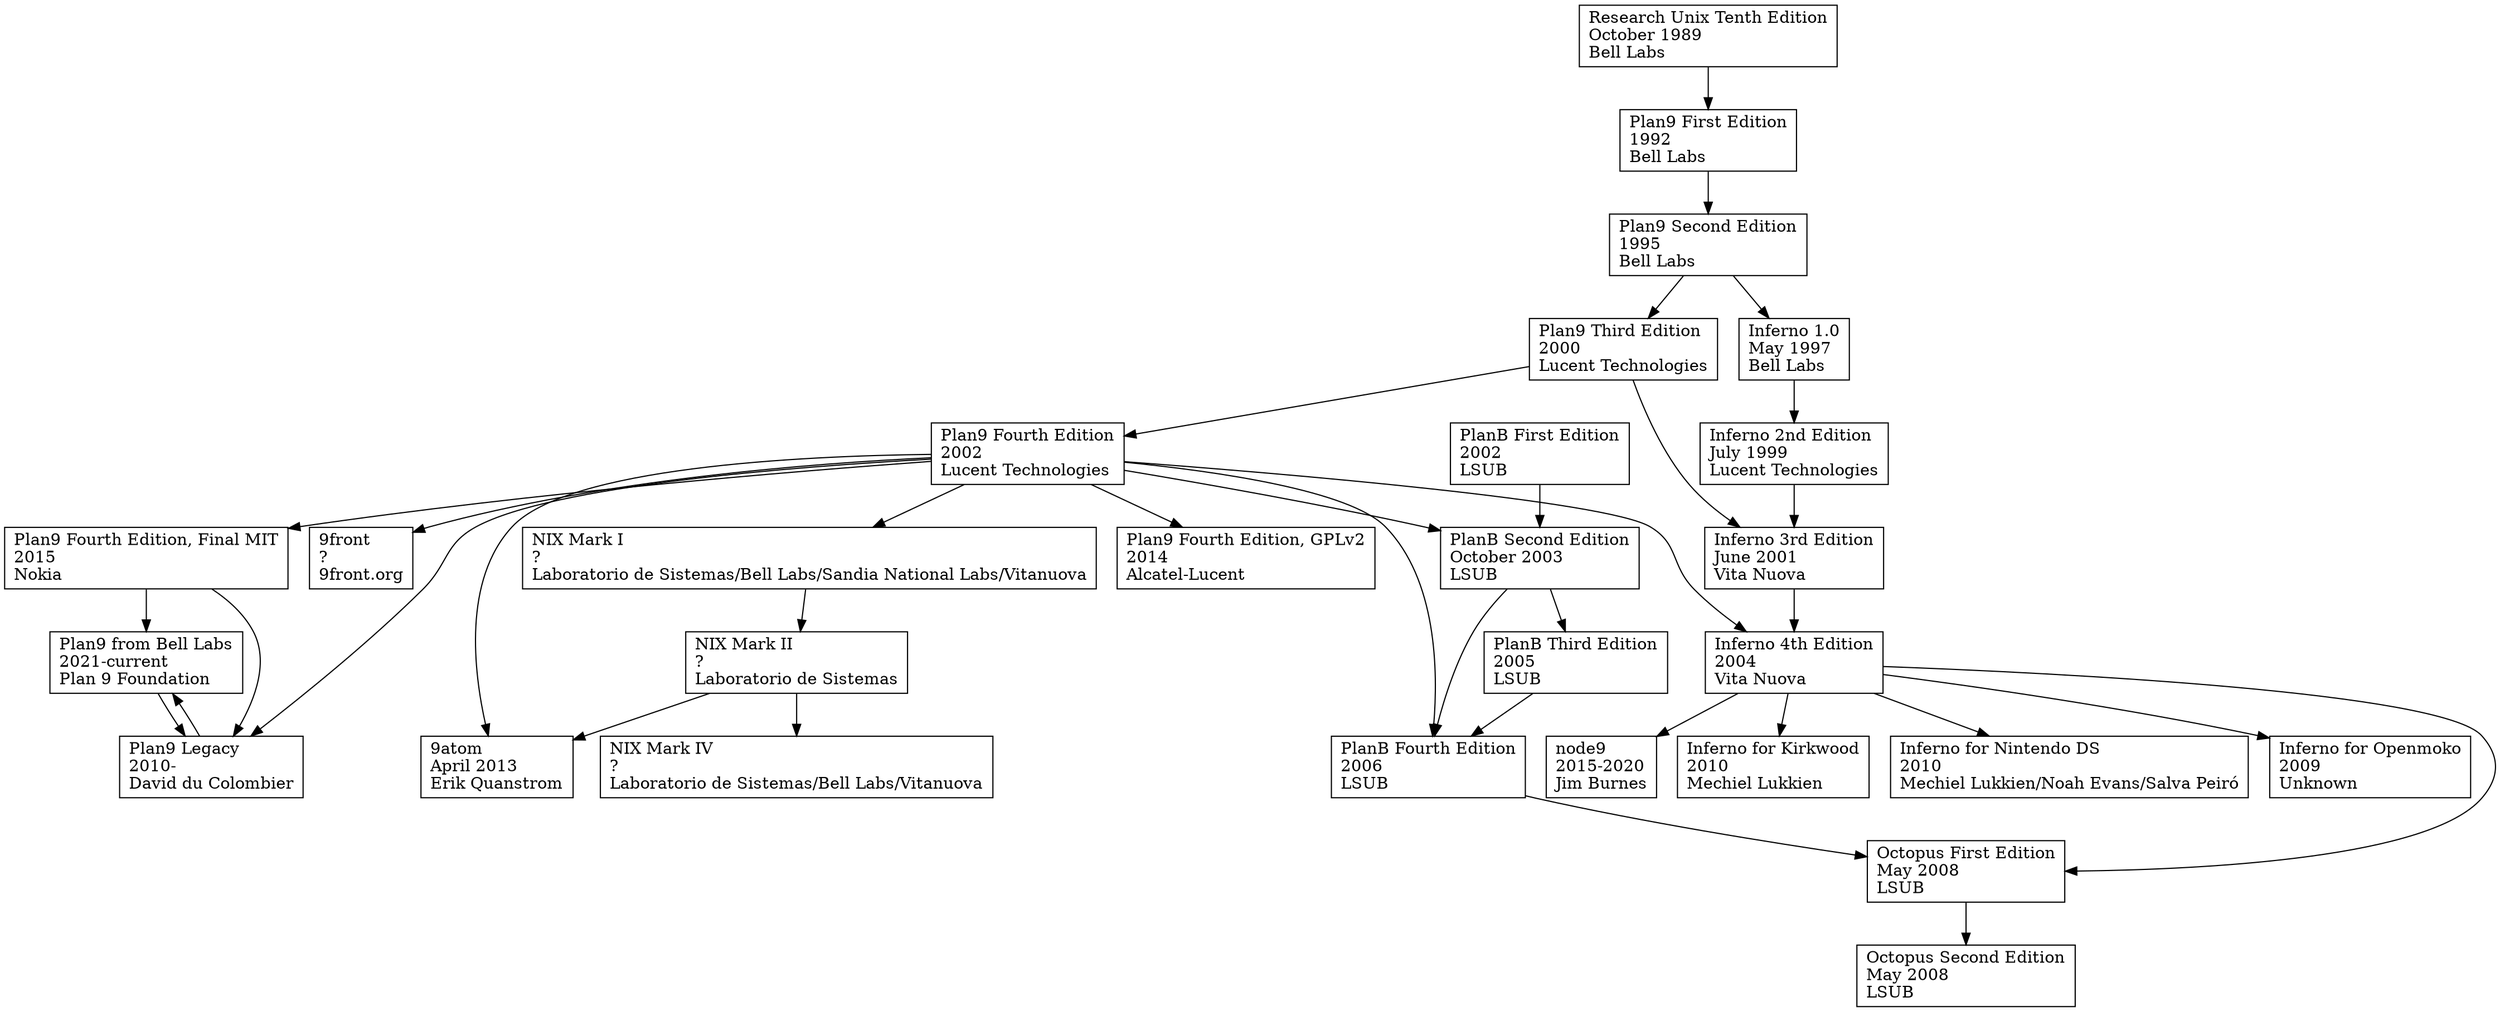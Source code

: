 digraph D {

        node [shape=record];

        // --------------------
        // Research Unix

        // unix7ed [label="Research Unix Seventh Edition\lJanuary 1979\lBell Labs\l"]
        // unix8ed [label="Research Unix Eighth Edition\lFebruary 1985\lBell Labs\l"]
        // unix9ed [label="Research Unix Ninth Edition\lSeptember 1986\lBell Labs\l"]
        unix10ed [label="Research Unix Tenth Edition\lOctober 1989\lBell Labs\l"]

        // --------------------
        // Plan 9 from Bell Labs

        p91ed [label="Plan9 First Edition\l1992\lBell Labs\l"]
        p92ed [label="Plan9 Second Edition\l1995\lBell Labs\l"]
        p93ed [label="Plan9 Third Edition\l2000\lLucent Technologies\l"]
        p94ed [label="Plan9 Fourth Edition\l2002\lLucent Technologies\l"]

        p94ed_gpl [label="Plan9 Fourth Edition, GPLv2\l2014\lAlcatel-Lucent\l"]
        p94ed_mit [label="Plan9 Fourth Edition, Final MIT\l2015\lNokia\l"]

        p9_io [label="Plan9 from Bell Labs\l2021-current\lPlan 9 Foundation\l"]

        // --------------------
        // 9legacy
        // originally, a set of patches against sources @ Bell Labs, maintained by David du Colombier
        // now a full distrubtion, at 9legacy.org

        p9legacy [label="Plan9 Legacy\l2010-\lDavid du Colombier\l"]


        // --------------------
        // Plan B
        // nemo & co

        // 1st ed, user man tr
        planb1ed [label="PlanB First Edition\l2002\lLSUB\l"]

        // 2nd edition user manual, Postscript
        planb2ed [label="PlanB Second Edition\lOctober 2003\lLSUB\l"]

        // 3rd ed user manual, GSYC-TR-2005-04
        planb3ed [label="PlanB Third Edition\l2005\lLSUB\l"]

        // 4th ed user manual
        // 4th ed source at https://github.com/fjballest/planb
        planb4ed [label="PlanB Fourth Edition\l2006\lLSUB\l"]

        // --------------------
        // Octopus
        octopus1ed [label="Octopus First Edition\lMay 2008\lLSUB\l"]

        // 2nd Edition
        octopus2ed [label="Octopus Second Edition\lMay 2008\lLSUB\l"]

        // --------------------
        // NIX

        nixmk1 [label="NIX Mark I\l?\lLaboratorio de Sistemas/Bell Labs/Sandia National Labs/Vitanuova\l"]
        nixmk2 [label="NIX Mark II\l?\lLaboratorio de Sistemas\l"]
        nixmk4 [label="NIX Mark IV\l?\lLaboratorio de Sistemas/Bell Labs/Vitanuova\l"]

        // --------------------
        // 9atom

        p9atom [label="9atom\lApril 2013\lErik Quanstrom\l"]

        // --------------------
        // 9front

        p9front [label="9front\l?\l9front.org\l"]

        // --------------------
        // node9

        node9 [label="node9\l2015-2020\lJim Burnes\l"]

        // --------------------
        // Inferno

        inferno1ed [label="Inferno 1.0\lMay 1997\lBell Labs\l"]
        inferno2ed [label="Inferno 2nd Edition\lJuly 1999\lLucent Technologies\l"]
        inferno3ed [label="Inferno 3rd Edition\lJune 2001\lVita Nuova\l"]
        inferno4ed [label="Inferno 4th Edition\l2004\lVita Nuova\l"]

        // --------------------
        // Inferno for Sheevaplug (Marvell Kirkwood)
        // https://github.com/mjl-/inferno-kirkwood

        inferno_kirkwood [label="Inferno for Kirkwood\l2010\lMechiel Lukkien\l"]

        // --------------------
        // Inferno for Nintendo DS


        inferno_ds [label="Inferno for Nintendo DS\l2010\lMechiel Lukkien/Noah Evans/Salva Peiró\l"]

        // --------------------
        // Inferno for Nintendo DS
        // https://github.com/Plan9-Archive/inferno-openmoko

        inferno_openmoko [label="Inferno for Openmoko\l2009\lUnknown\l"]



        // unix7ed       -> unix8ed
        // unix8ed       -> unix9ed
        // unix9ed       -> unix10ed
        unix10ed      -> p91ed

        p91ed         -> p92ed
        p92ed         -> p93ed
        p93ed         -> p94ed

        p94ed         -> p9legacy
        p94ed         -> p94ed_gpl
        p94ed         -> p94ed_mit

        p94ed_mit     -> p9legacy
        p94ed_mit     -> p9_io

        p9_io         -> p9legacy
        p9legacy      -> p9_io

        p92ed         -> inferno1ed
        inferno1ed    -> inferno2ed
        inferno2ed    -> inferno3ed
        p93ed         -> inferno3ed
        inferno3ed    -> inferno4ed
        p94ed         -> inferno4ed

        // PlanB 1ed not based on Plan9 (says nemo)

        // PlanB 2ed based on Plan9 4ed (says nemo)
        planb1ed      -> planb2ed
        p94ed         -> planb2ed

        planb2ed      -> planb3ed

        planb2ed      -> planb4ed
        planb3ed      -> planb4ed
        p94ed         -> planb4ed

        planb4ed      -> octopus1ed
        inferno4ed    -> octopus1ed
        octopus1ed    -> octopus2ed

        p94ed         -> nixmk1
        nixmk1        -> nixmk2
        nixmk2        -> nixmk4

        nixmk2        -> p9atom
        p94ed         -> p9atom

        p94ed         -> p9front

        inferno4ed    -> node9

        inferno4ed    -> inferno_kirkwood

        inferno4ed    -> inferno_ds

        inferno4ed    -> inferno_openmoko
}